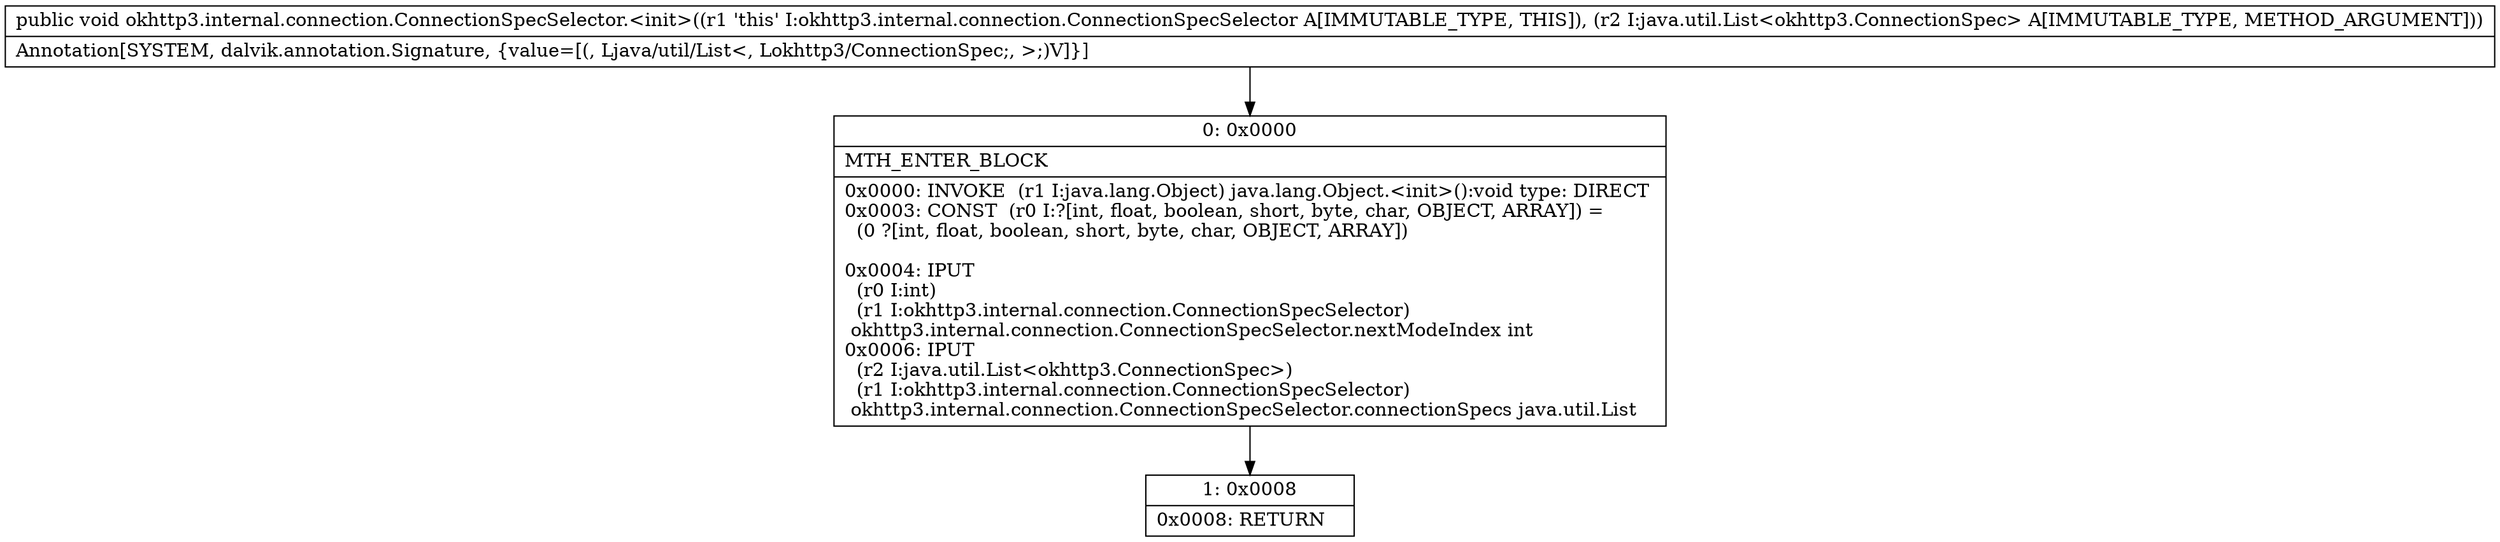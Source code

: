 digraph "CFG forokhttp3.internal.connection.ConnectionSpecSelector.\<init\>(Ljava\/util\/List;)V" {
Node_0 [shape=record,label="{0\:\ 0x0000|MTH_ENTER_BLOCK\l|0x0000: INVOKE  (r1 I:java.lang.Object) java.lang.Object.\<init\>():void type: DIRECT \l0x0003: CONST  (r0 I:?[int, float, boolean, short, byte, char, OBJECT, ARRAY]) = \l  (0 ?[int, float, boolean, short, byte, char, OBJECT, ARRAY])\l \l0x0004: IPUT  \l  (r0 I:int)\l  (r1 I:okhttp3.internal.connection.ConnectionSpecSelector)\l okhttp3.internal.connection.ConnectionSpecSelector.nextModeIndex int \l0x0006: IPUT  \l  (r2 I:java.util.List\<okhttp3.ConnectionSpec\>)\l  (r1 I:okhttp3.internal.connection.ConnectionSpecSelector)\l okhttp3.internal.connection.ConnectionSpecSelector.connectionSpecs java.util.List \l}"];
Node_1 [shape=record,label="{1\:\ 0x0008|0x0008: RETURN   \l}"];
MethodNode[shape=record,label="{public void okhttp3.internal.connection.ConnectionSpecSelector.\<init\>((r1 'this' I:okhttp3.internal.connection.ConnectionSpecSelector A[IMMUTABLE_TYPE, THIS]), (r2 I:java.util.List\<okhttp3.ConnectionSpec\> A[IMMUTABLE_TYPE, METHOD_ARGUMENT]))  | Annotation[SYSTEM, dalvik.annotation.Signature, \{value=[(, Ljava\/util\/List\<, Lokhttp3\/ConnectionSpec;, \>;)V]\}]\l}"];
MethodNode -> Node_0;
Node_0 -> Node_1;
}

